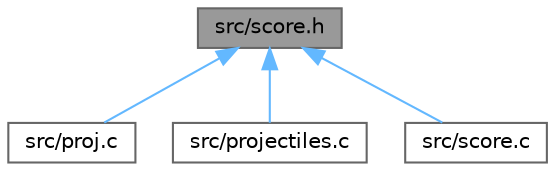 digraph "src/score.h"
{
 // LATEX_PDF_SIZE
  bgcolor="transparent";
  edge [fontname=Helvetica,fontsize=10,labelfontname=Helvetica,labelfontsize=10];
  node [fontname=Helvetica,fontsize=10,shape=box,height=0.2,width=0.4];
  Node1 [id="Node000001",label="src/score.h",height=0.2,width=0.4,color="gray40", fillcolor="grey60", style="filled", fontcolor="black",tooltip="Header file for score management in the game."];
  Node1 -> Node2 [id="edge4_Node000001_Node000002",dir="back",color="steelblue1",style="solid",tooltip=" "];
  Node2 [id="Node000002",label="src/proj.c",height=0.2,width=0.4,color="grey40", fillcolor="white", style="filled",URL="$proj_8c.html",tooltip="This file contains the main implementation of the game project."];
  Node1 -> Node3 [id="edge5_Node000001_Node000003",dir="back",color="steelblue1",style="solid",tooltip=" "];
  Node3 [id="Node000003",label="src/projectiles.c",height=0.2,width=0.4,color="grey40", fillcolor="white", style="filled",URL="$projectiles_8c_source.html",tooltip=" "];
  Node1 -> Node4 [id="edge6_Node000001_Node000004",dir="back",color="steelblue1",style="solid",tooltip=" "];
  Node4 [id="Node000004",label="src/score.c",height=0.2,width=0.4,color="grey40", fillcolor="white", style="filled",URL="$score_8c_source.html",tooltip=" "];
}
